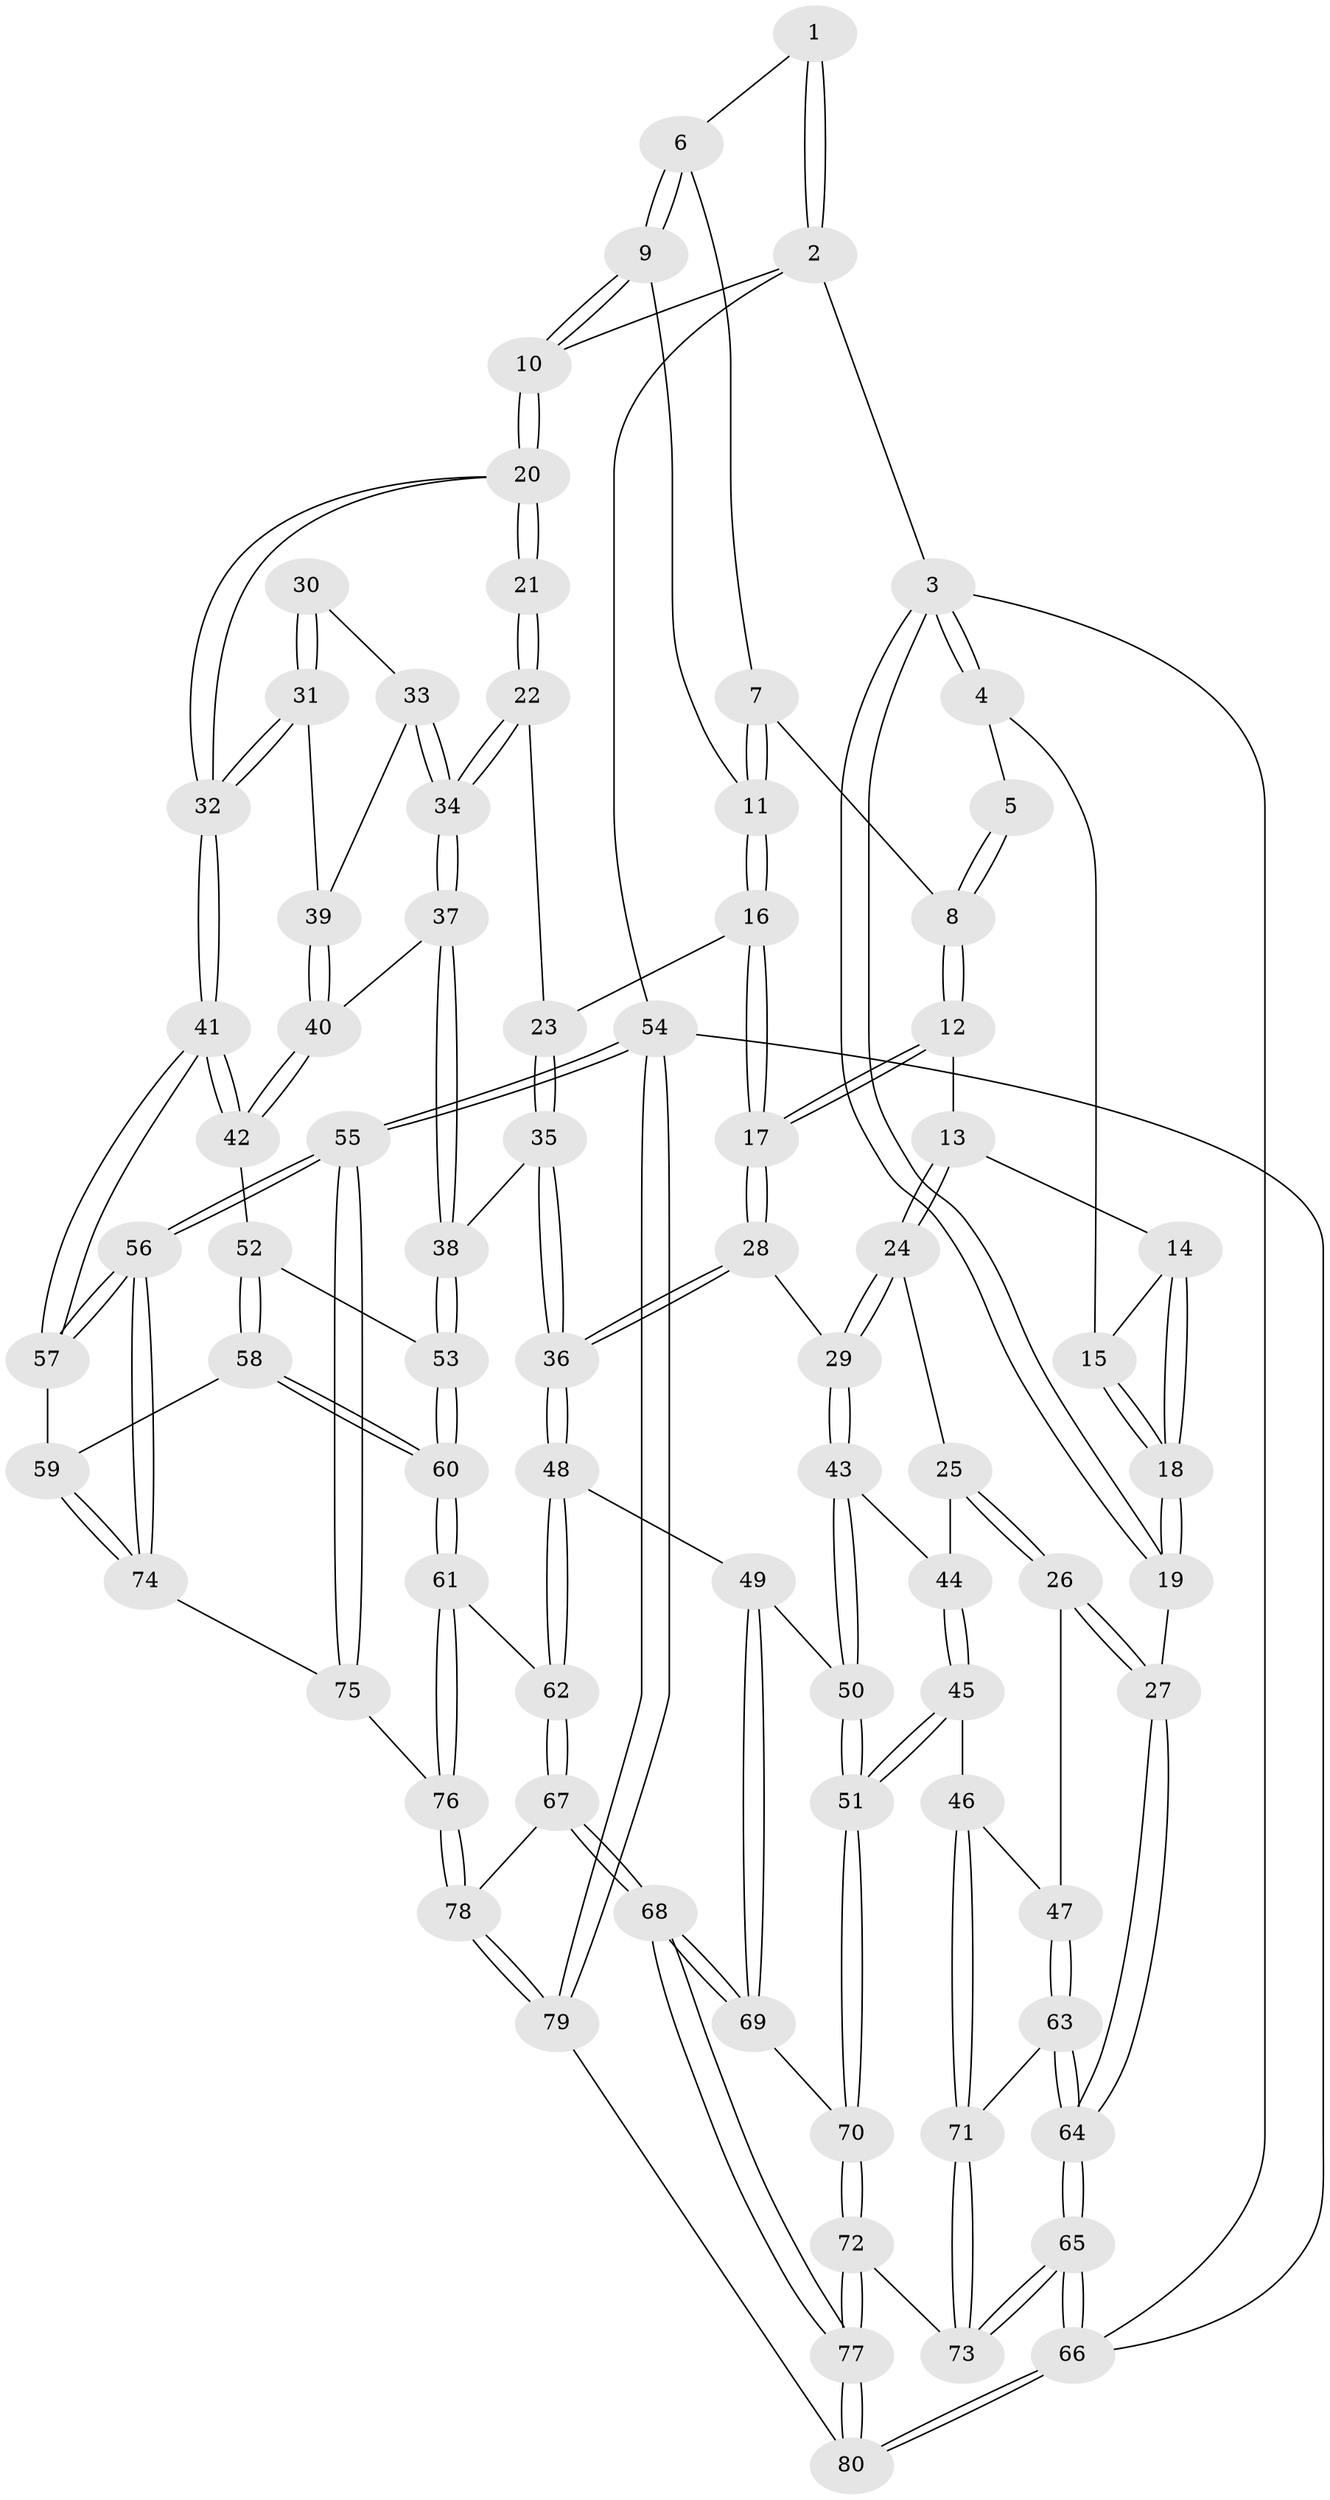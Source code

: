 // Generated by graph-tools (version 1.1) at 2025/01/03/09/25 05:01:51]
// undirected, 80 vertices, 197 edges
graph export_dot {
graph [start="1"]
  node [color=gray90,style=filled];
  1 [pos="+0.5921482942742629+0"];
  2 [pos="+1+0"];
  3 [pos="+0+0"];
  4 [pos="+0.19704109064103853+0"];
  5 [pos="+0.436350966788218+0"];
  6 [pos="+0.6014185703062283+0"];
  7 [pos="+0.5557253871966537+0.049496741222377086"];
  8 [pos="+0.4921554356202059+0.09022122859784336"];
  9 [pos="+0.6862161985302043+0.09123485641774935"];
  10 [pos="+1+0.04329813902578326"];
  11 [pos="+0.6459719366180303+0.13611730886895215"];
  12 [pos="+0.46261069149887507+0.14807516098598536"];
  13 [pos="+0.25416471155748555+0.07086332458161405"];
  14 [pos="+0.24786322014452467+0.052260871796914056"];
  15 [pos="+0.2092835020253196+0"];
  16 [pos="+0.6034888422821899+0.2373071450073268"];
  17 [pos="+0.5325757734887179+0.246580133613751"];
  18 [pos="+0+0.18862122303182266"];
  19 [pos="+0+0.31556022230111697"];
  20 [pos="+1+0.12548432614759128"];
  21 [pos="+0.710069499465206+0.2692473637820682"];
  22 [pos="+0.6799136774708355+0.27055430309748935"];
  23 [pos="+0.6216700183176953+0.24912482358503266"];
  24 [pos="+0.23248982182505398+0.18606745558801466"];
  25 [pos="+0.12376549731628886+0.29856376313440286"];
  26 [pos="+0.008985362393010794+0.3355305242068521"];
  27 [pos="+0+0.32313373192782424"];
  28 [pos="+0.506982013311407+0.2799611785424052"];
  29 [pos="+0.3839615013376702+0.3463734460031867"];
  30 [pos="+0.7584744896246665+0.3404145538666823"];
  31 [pos="+0.8084947790725492+0.3688095622063504"];
  32 [pos="+1+0.3182316257757064"];
  33 [pos="+0.7566649655939934+0.37749370971629453"];
  34 [pos="+0.7098240902517859+0.41617574827231535"];
  35 [pos="+0.6311448300116166+0.4877789047134738"];
  36 [pos="+0.5744123214535956+0.515021784504369"];
  37 [pos="+0.7071547483474416+0.45080164891060637"];
  38 [pos="+0.6332778242252313+0.48743945899399477"];
  39 [pos="+0.7892174930965691+0.3822062307749315"];
  40 [pos="+0.7523866546835395+0.46220941448778874"];
  41 [pos="+1+0.32440817013610684"];
  42 [pos="+0.7894467194963373+0.4817361710369123"];
  43 [pos="+0.3800465880306465+0.3575547798071956"];
  44 [pos="+0.16878256123274094+0.34201627194510803"];
  45 [pos="+0.30716333971762827+0.5150785380331723"];
  46 [pos="+0.23573316258175697+0.5414733555735434"];
  47 [pos="+0.14157613740580158+0.5139042818189451"];
  48 [pos="+0.570069666347352+0.5204295523799641"];
  49 [pos="+0.4826767986602149+0.538016079324907"];
  50 [pos="+0.3442212118463507+0.5026674264823123"];
  51 [pos="+0.3232105589735022+0.5152371967242949"];
  52 [pos="+0.79036922494571+0.5190441845687159"];
  53 [pos="+0.7442337122306+0.584938125941042"];
  54 [pos="+1+1"];
  55 [pos="+1+1"];
  56 [pos="+1+0.7787208373310389"];
  57 [pos="+1+0.37817198916238204"];
  58 [pos="+0.8836951232245907+0.6120971320438583"];
  59 [pos="+0.8989694386804328+0.6133061767766621"];
  60 [pos="+0.744256766360669+0.659631739363037"];
  61 [pos="+0.7266983716832106+0.683092284637738"];
  62 [pos="+0.6544255137853805+0.710071108701682"];
  63 [pos="+0+0.6549273560133859"];
  64 [pos="+0+0.6555459768388544"];
  65 [pos="+0+1"];
  66 [pos="+0+1"];
  67 [pos="+0.6099263763815561+0.784728890655423"];
  68 [pos="+0.5286072036324894+0.8415109366666904"];
  69 [pos="+0.4814988278409241+0.6304096720725789"];
  70 [pos="+0.3480756991743373+0.7083549536580376"];
  71 [pos="+0.14367871100200091+0.7125739733920695"];
  72 [pos="+0.3484643431996818+0.8484035868763726"];
  73 [pos="+0.1781038597869824+0.7666771089856008"];
  74 [pos="+0.9069028845928516+0.6701821916451322"];
  75 [pos="+0.8926581253229738+0.7960203184094043"];
  76 [pos="+0.8786055977053303+0.794404976544483"];
  77 [pos="+0.4291893250719864+0.9560762618018704"];
  78 [pos="+0.7566897294875988+0.8529969058102284"];
  79 [pos="+0.8133068398259694+1"];
  80 [pos="+0.42667700106573014+1"];
  1 -- 2;
  1 -- 2;
  1 -- 6;
  2 -- 3;
  2 -- 10;
  2 -- 54;
  3 -- 4;
  3 -- 4;
  3 -- 19;
  3 -- 19;
  3 -- 66;
  4 -- 5;
  4 -- 15;
  5 -- 8;
  5 -- 8;
  6 -- 7;
  6 -- 9;
  6 -- 9;
  7 -- 8;
  7 -- 11;
  7 -- 11;
  8 -- 12;
  8 -- 12;
  9 -- 10;
  9 -- 10;
  9 -- 11;
  10 -- 20;
  10 -- 20;
  11 -- 16;
  11 -- 16;
  12 -- 13;
  12 -- 17;
  12 -- 17;
  13 -- 14;
  13 -- 24;
  13 -- 24;
  14 -- 15;
  14 -- 18;
  14 -- 18;
  15 -- 18;
  15 -- 18;
  16 -- 17;
  16 -- 17;
  16 -- 23;
  17 -- 28;
  17 -- 28;
  18 -- 19;
  18 -- 19;
  19 -- 27;
  20 -- 21;
  20 -- 21;
  20 -- 32;
  20 -- 32;
  21 -- 22;
  21 -- 22;
  22 -- 23;
  22 -- 34;
  22 -- 34;
  23 -- 35;
  23 -- 35;
  24 -- 25;
  24 -- 29;
  24 -- 29;
  25 -- 26;
  25 -- 26;
  25 -- 44;
  26 -- 27;
  26 -- 27;
  26 -- 47;
  27 -- 64;
  27 -- 64;
  28 -- 29;
  28 -- 36;
  28 -- 36;
  29 -- 43;
  29 -- 43;
  30 -- 31;
  30 -- 31;
  30 -- 33;
  31 -- 32;
  31 -- 32;
  31 -- 39;
  32 -- 41;
  32 -- 41;
  33 -- 34;
  33 -- 34;
  33 -- 39;
  34 -- 37;
  34 -- 37;
  35 -- 36;
  35 -- 36;
  35 -- 38;
  36 -- 48;
  36 -- 48;
  37 -- 38;
  37 -- 38;
  37 -- 40;
  38 -- 53;
  38 -- 53;
  39 -- 40;
  39 -- 40;
  40 -- 42;
  40 -- 42;
  41 -- 42;
  41 -- 42;
  41 -- 57;
  41 -- 57;
  42 -- 52;
  43 -- 44;
  43 -- 50;
  43 -- 50;
  44 -- 45;
  44 -- 45;
  45 -- 46;
  45 -- 51;
  45 -- 51;
  46 -- 47;
  46 -- 71;
  46 -- 71;
  47 -- 63;
  47 -- 63;
  48 -- 49;
  48 -- 62;
  48 -- 62;
  49 -- 50;
  49 -- 69;
  49 -- 69;
  50 -- 51;
  50 -- 51;
  51 -- 70;
  51 -- 70;
  52 -- 53;
  52 -- 58;
  52 -- 58;
  53 -- 60;
  53 -- 60;
  54 -- 55;
  54 -- 55;
  54 -- 79;
  54 -- 79;
  54 -- 66;
  55 -- 56;
  55 -- 56;
  55 -- 75;
  55 -- 75;
  56 -- 57;
  56 -- 57;
  56 -- 74;
  56 -- 74;
  57 -- 59;
  58 -- 59;
  58 -- 60;
  58 -- 60;
  59 -- 74;
  59 -- 74;
  60 -- 61;
  60 -- 61;
  61 -- 62;
  61 -- 76;
  61 -- 76;
  62 -- 67;
  62 -- 67;
  63 -- 64;
  63 -- 64;
  63 -- 71;
  64 -- 65;
  64 -- 65;
  65 -- 66;
  65 -- 66;
  65 -- 73;
  65 -- 73;
  66 -- 80;
  66 -- 80;
  67 -- 68;
  67 -- 68;
  67 -- 78;
  68 -- 69;
  68 -- 69;
  68 -- 77;
  68 -- 77;
  69 -- 70;
  70 -- 72;
  70 -- 72;
  71 -- 73;
  71 -- 73;
  72 -- 73;
  72 -- 77;
  72 -- 77;
  74 -- 75;
  75 -- 76;
  76 -- 78;
  76 -- 78;
  77 -- 80;
  77 -- 80;
  78 -- 79;
  78 -- 79;
  79 -- 80;
}
